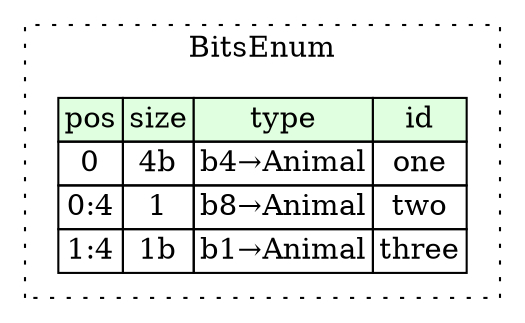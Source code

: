 digraph {
	rankdir=LR;
	node [shape=plaintext];
	subgraph cluster__bits_enum {
		label="BitsEnum";
		graph[style=dotted];

		bits_enum__seq [label=<<TABLE BORDER="0" CELLBORDER="1" CELLSPACING="0">
			<TR><TD BGCOLOR="#E0FFE0">pos</TD><TD BGCOLOR="#E0FFE0">size</TD><TD BGCOLOR="#E0FFE0">type</TD><TD BGCOLOR="#E0FFE0">id</TD></TR>
			<TR><TD PORT="one_pos">0</TD><TD PORT="one_size">4b</TD><TD>b4→Animal</TD><TD PORT="one_type">one</TD></TR>
			<TR><TD PORT="two_pos">0:4</TD><TD PORT="two_size">1</TD><TD>b8→Animal</TD><TD PORT="two_type">two</TD></TR>
			<TR><TD PORT="three_pos">1:4</TD><TD PORT="three_size">1b</TD><TD>b1→Animal</TD><TD PORT="three_type">three</TD></TR>
		</TABLE>>];
	}
}
